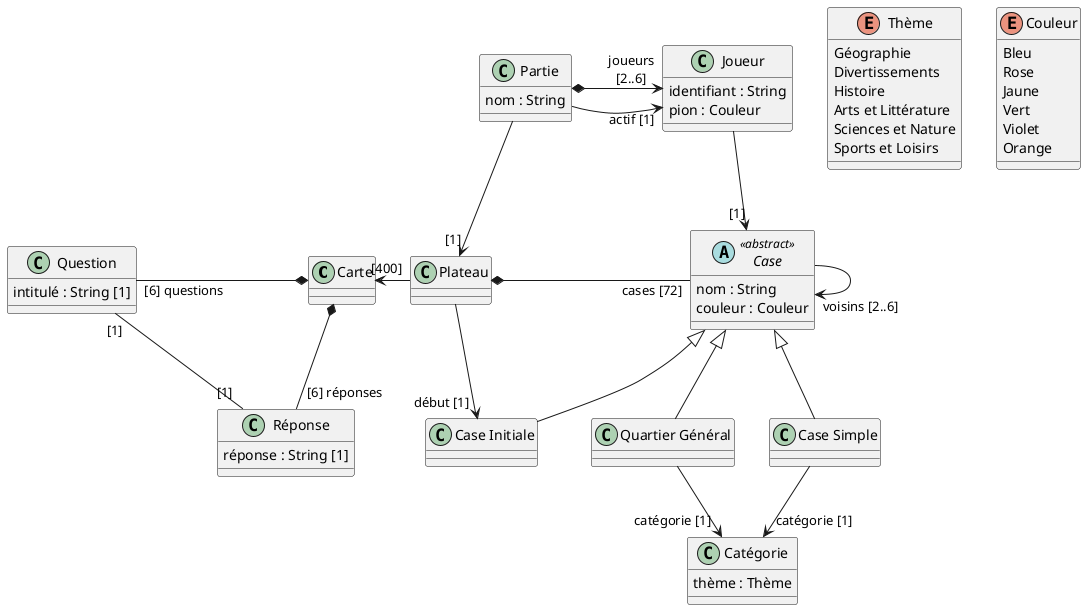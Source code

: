 @startuml
class Carte
class Question {
    intitulé : String [1]
}
class Réponse {
    réponse : String [1]
}

Carte *-left- "[6] questions" Question : \t\t\t\t\t
Carte *-- "[6] réponses" Réponse
Question "[1]" -- "[1]" Réponse

class Plateau
abstract class Case <<abstract>> {
    nom : String
    couleur : Couleur
}

class "Quartier Général" as quartier
class "Case Simple" as simple
class "Case Initiale" as initiale

class Catégorie {
    thème : Thème

}

enum Thème {
    Géographie
    Divertissements
    Histoire
    Arts et Littérature
    Sciences et Nature
    Sports et Loisirs
}

enum Couleur {
    Bleu
    Rose
    Jaune
    Vert
    Violet
    Orange
}

Plateau *- "cases [72]" Case : \t\t\t\t\t\t
Plateau --> "début [1]" initiale : \t\t\t\t\t\t
simple --> "catégorie [1]" Catégorie
quartier --> "catégorie [1]" Catégorie
Case <|-- quartier
Case <|-- simple
Case <|-- initiale
Case --> "voisins [2..6] " Case : \t\t\t\t\t\t

class Partie {
    nom : String
}

class Joueur {
    identifiant : String
    pion : Couleur
}

Partie *-> "joueurs\n[2..6]" Joueur : \t\t
Partie -> "actif [1]" Joueur : \t\t
Partie --> "[1]" Plateau
Joueur --> "[1]" Case
Plateau -left-> "[400]" Carte
@enduml